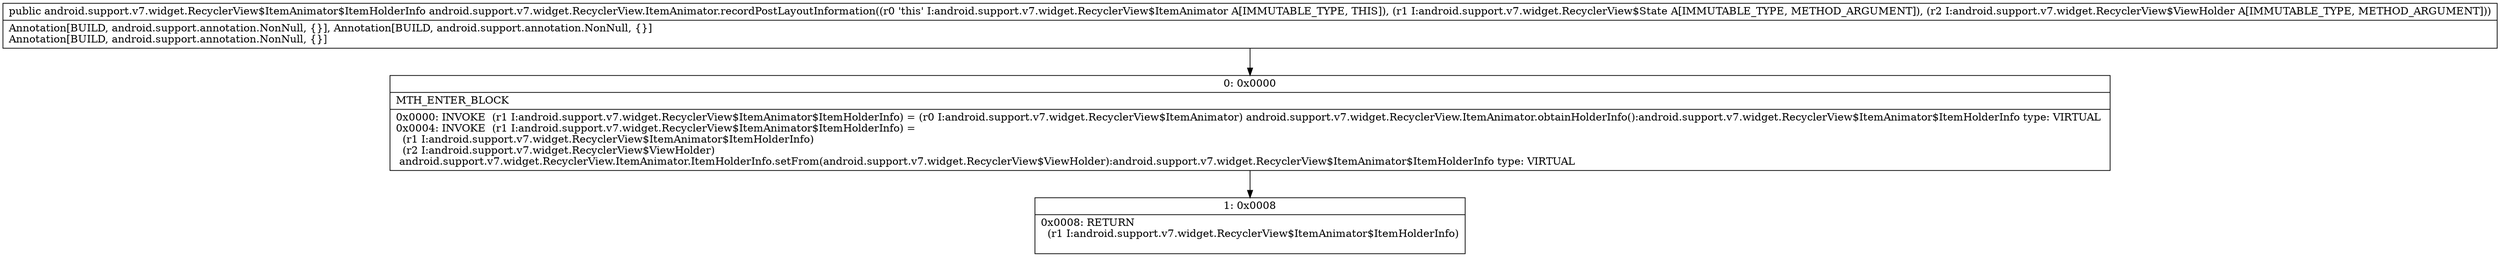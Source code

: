 digraph "CFG forandroid.support.v7.widget.RecyclerView.ItemAnimator.recordPostLayoutInformation(Landroid\/support\/v7\/widget\/RecyclerView$State;Landroid\/support\/v7\/widget\/RecyclerView$ViewHolder;)Landroid\/support\/v7\/widget\/RecyclerView$ItemAnimator$ItemHolderInfo;" {
Node_0 [shape=record,label="{0\:\ 0x0000|MTH_ENTER_BLOCK\l|0x0000: INVOKE  (r1 I:android.support.v7.widget.RecyclerView$ItemAnimator$ItemHolderInfo) = (r0 I:android.support.v7.widget.RecyclerView$ItemAnimator) android.support.v7.widget.RecyclerView.ItemAnimator.obtainHolderInfo():android.support.v7.widget.RecyclerView$ItemAnimator$ItemHolderInfo type: VIRTUAL \l0x0004: INVOKE  (r1 I:android.support.v7.widget.RecyclerView$ItemAnimator$ItemHolderInfo) = \l  (r1 I:android.support.v7.widget.RecyclerView$ItemAnimator$ItemHolderInfo)\l  (r2 I:android.support.v7.widget.RecyclerView$ViewHolder)\l android.support.v7.widget.RecyclerView.ItemAnimator.ItemHolderInfo.setFrom(android.support.v7.widget.RecyclerView$ViewHolder):android.support.v7.widget.RecyclerView$ItemAnimator$ItemHolderInfo type: VIRTUAL \l}"];
Node_1 [shape=record,label="{1\:\ 0x0008|0x0008: RETURN  \l  (r1 I:android.support.v7.widget.RecyclerView$ItemAnimator$ItemHolderInfo)\l \l}"];
MethodNode[shape=record,label="{public android.support.v7.widget.RecyclerView$ItemAnimator$ItemHolderInfo android.support.v7.widget.RecyclerView.ItemAnimator.recordPostLayoutInformation((r0 'this' I:android.support.v7.widget.RecyclerView$ItemAnimator A[IMMUTABLE_TYPE, THIS]), (r1 I:android.support.v7.widget.RecyclerView$State A[IMMUTABLE_TYPE, METHOD_ARGUMENT]), (r2 I:android.support.v7.widget.RecyclerView$ViewHolder A[IMMUTABLE_TYPE, METHOD_ARGUMENT]))  | Annotation[BUILD, android.support.annotation.NonNull, \{\}], Annotation[BUILD, android.support.annotation.NonNull, \{\}]\lAnnotation[BUILD, android.support.annotation.NonNull, \{\}]\l}"];
MethodNode -> Node_0;
Node_0 -> Node_1;
}

